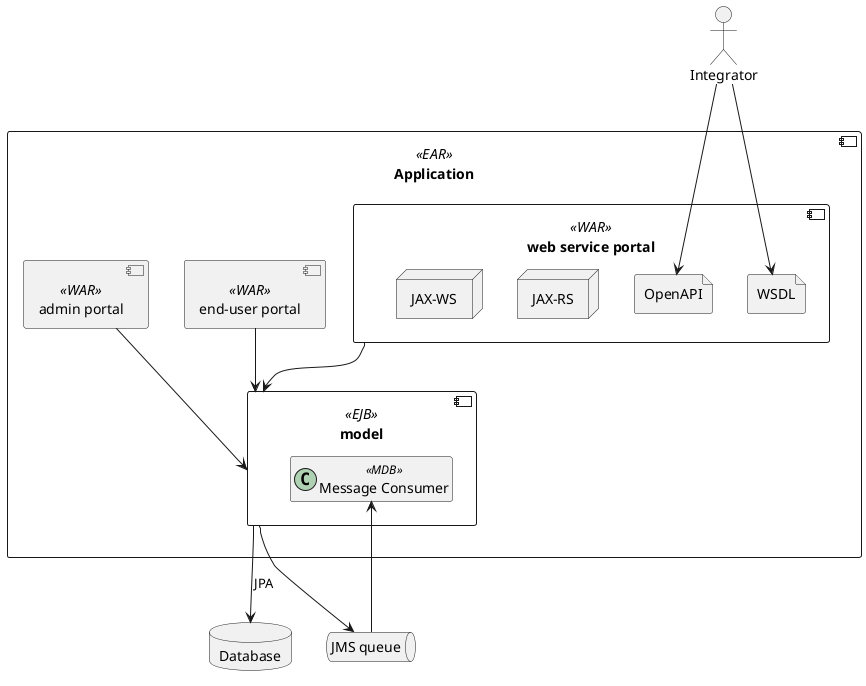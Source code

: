 @startuml

' Enterprise JSF project.
'
' Copyright 2023 e-Contract.be BV. All rights reserved.
' e-Contract.be BV proprietary/confidential. Use is subject to license terms.

allow_mixing
hide empty methods
hide empty fields

component "Application" <<EAR>> {
    component "model" <<EJB>> as Model {
        class "Message Consumer" as MessageConsumer <<MDB>>
    }
    component "end-user portal" <<WAR>> as EndUserPortal
    component "admin portal" <<WAR>> as AdminPortal
    component "web service portal" <<WAR>> as WebServicePortal {
        file OpenAPI
        file WSDL
        node "JAX-RS"
        node "JAX-WS"
    }
}

database "Database" as DB
queue "JMS queue" as JMS

EndUserPortal -d-> Model
AdminPortal -d-> Model
WebServicePortal -d-> Model

Model --> DB: JPA
Model --> JMS
JMS -u-> MessageConsumer

actor "Integrator" as Integrator
Integrator --> OpenAPI
Integrator --> WSDL

@enduml
